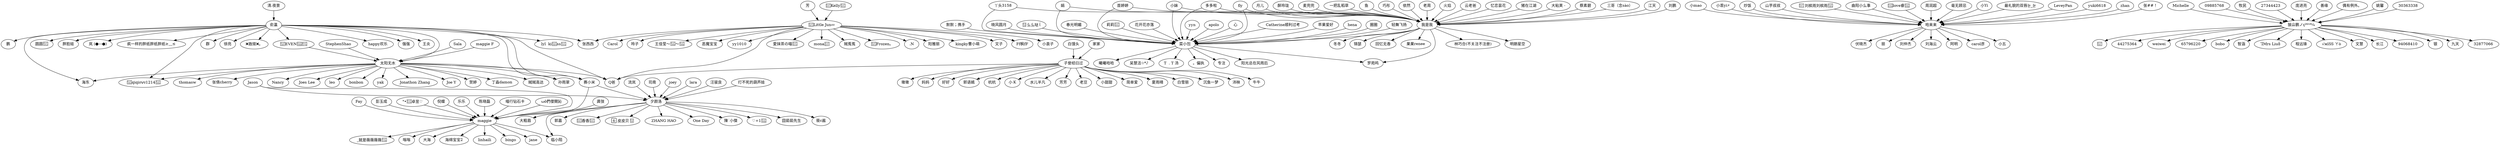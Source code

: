 strict digraph  {
	"清.夜景" -> 俞瀛;
	花开花亦落 -> 菜小包;
	俞瀛 -> 徐亮;
	俞瀛 -> ❌救赎❌。;
	俞瀛 -> 🎏EVEN💋🍰;
	俞瀛 -> happy欢乐;
	俞瀛 -> 强强;
	俞瀛 -> 王炎;
	俞瀛 -> 太阳无水;
	俞瀛 -> 孙雨翠;
	俞瀛 -> "lyl  ki💄ss👄";
	俞瀛 -> 鹏;
	俞瀛 -> 赛小米;
	俞瀛 -> 圆圆🍒;
	俞瀛 -> 胖脸娃;
	俞瀛 -> "岚 (●––●)";
	俞瀛 -> 疯一样的胖纸胖纸胖纸≥﹏≤;
	俞瀛 -> 张西西;
	俞瀛 -> Q爸;
	俞瀛 -> 海东;
	俞瀛 -> 🎊qiqiಠ౪ಠ1214🎊;
	俞瀛 -> 群;
	刘鹏 -> 我是我;
	👑Kelly💓 -> "👣Little Jun💤";
	龚弢 -> maggie;
	小mao -> 哈来来;
	StephenShao -> 太阳无水;
	圈圈 -> 菜小包;
	家家 -> 子曾经曰过;
	白馒头 -> 子曾经曰过;
	流岚 -> 夕颜洛;
	小乖yi⚡️ -> 哈来来;
	轻舞飞扬 -> 菜小包;
	Fay -> maggie;
	月儿 -> 我是我;
	醉玲珑 -> 我是我;
	芳 -> "👣Little Jun💤";
	彭玉成 -> maggie;
	Michelle -> 狼尛鹏ノç²º¹³¼;
	°•🐠卓昱♡ -> maggie;
	Sala -> 太阳无水;
	🎏EVEN💋🍰 -> 太阳无水;
	麦兜兜 -> 我是我;
	"maggie F" -> 太阳无水;
	炒饭 -> 哈来来;
	09885768 -> 狼尛鹏ノç²º¹³¼;
	子曾经曰过 -> 老豆;
	子曾经曰过 -> 小甜甜;
	子曾经曰过 -> 简单爱;
	子曾经曰过 -> 夏雨晴;
	子曾经曰过 -> 白雪丽;
	子曾经曰过 -> 沉鱼一梦;
	子曾经曰过 -> 沛秧;
	子曾经曰过 -> 牛牛;
	子曾经曰过 -> 墩墩;
	子曾经曰过 -> 妈妈;
	子曾经曰过 -> 好好;
	子曾经曰过 -> 郭语嫣;
	子曾经曰过 -> 杭杭;
	子曾经曰过 -> "小 K";
	子曾经曰过 -> Q爸;
	子曾经曰过 -> 水儿半凡;
	子曾经曰过 -> 芳芳;
	牧民 -> 狼尛鹏ノç²º¹³¼;
	一把乱稻草 -> 我是我;
	司南 -> 夕颜洛;
	"👣Little Jun💤" -> 愛抹茶の喵🐳;
	"👣Little Jun💤" -> mona🙇;
	"👣Little Jun💤" -> 贼菟菟;
	"👣Little Jun💤" -> 💓Frozen。;
	"👣Little Jun💤" -> ".N";
	"👣Little Jun💤" -> 张西西;
	"👣Little Jun💤" -> 阳雅丽;
	"👣Little Jun💤" -> kingky曹小萌;
	"👣Little Jun💤" -> 文子;
	"👣Little Jun💤" -> Q爸;
	"👣Little Jun💤" -> Ff枫fF;
	"👣Little Jun💤" -> 小袁子;
	"👣Little Jun💤" -> Carol;
	"👣Little Jun💤" -> 玲子;
	"👣Little Jun💤" -> 王佳莹～🎀～🎀;
	"👣Little Jun💤" -> 恶魔宝宝;
	"👣Little Jun💤" -> yy1010;
	默默；携手 -> 菜小包;
	鱼 -> 我是我;
	joey -> 夕颜洛;
	丫头3158 -> 我是我;
	丫头3158 -> 菜小包;
	山芋叔叔 -> 哈来来;
	"👑 刘槟雨刘槟雨🎉" -> 哈来来;
	27344423 -> 狼尛鹏ノç²º¹³¼;
	倪蝶 -> maggie;
	巧彤 -> 我是我;
	庞进亮 -> 狼尛鹏ノç²º¹³¼;
	善缘 -> 狼尛鹏ノç²º¹³¼;
	晓风圆月 -> 菜小包;
	" 么么哒 " -> 菜小包;
	娟 -> 我是我;
	娟 -> 菜小包;
	偶有例外。 -> 狼尛鹏ノç²º¹³¼;
	乐乐 -> maggie;
	依然 -> 我是我;
	姚馨 -> 狼尛鹏ノç²º¹³¼;
	太阳无水 -> "Joes Lee";
	太阳无水 -> 孙雨翠;
	太阳无水 -> leo;
	太阳无水 -> bonbon;
	太阳无水 -> 赛小米;
	太阳无水 -> yak;
	太阳无水 -> "Jonathon Zhang";
	太阳无水 -> "Joe Y";
	太阳无水 -> 贺婷;
	太阳无水 -> 丁淼damon;
	太阳无水 -> 贼贼高达;
	太阳无水 -> thomasw;
	太阳无水 -> Q爸;
	太阳无水 -> 张倩cherry;
	太阳无水 -> 海东;
	太阳无水 -> 🎊qiqiಠ౪ಠ1214🎊;
	太阳无水 -> Nancy;
	陈晓磊 -> maggie;
	老周 -> 我是我;
	春光明媚 -> 菜小包;
	首婷婷 -> 我是我;
	首婷婷 -> 菜小包;
	30363338 -> 狼尛鹏ノç²º¹³¼;
	lara -> 夕颜洛;
	火焰 -> 我是我;
	莉莉💒 -> 菜小包;
	喵行钻石卡 -> maggie;
	曲阳小么事 -> 哈来来;
	ωǒ們偠開訫 -> maggie;
	汪骏良 -> 夕颜洛;
	狼尛鹏ノç²º¹³¼ -> 💬;
	狼尛鹏ノç²º¹³¼ -> 44275364;
	狼尛鹏ノç²º¹³¼ -> weiwei;
	狼尛鹏ノç²º¹³¼ -> 65796220;
	狼尛鹏ノç²º¹³¼ -> bobo;
	狼尛鹏ノç²º¹³¼ -> 智涵;
	狼尛鹏ノç²º¹³¼ -> "Mrs Liu";
	狼尛鹏ノç²º¹³¼ -> 程远锋;
	狼尛鹏ノç²º¹³¼ -> "√мīSS ㄚò";
	狼尛鹏ノç²º¹³¼ -> 文慧;
	狼尛鹏ノç²º¹³¼ -> 长江;
	狼尛鹏ノç²º¹³¼ -> 94068410;
	狼尛鹏ノç²º¹³¼ -> 银;
	狼尛鹏ノç²º¹³¼ -> 九天;
	狼尛鹏ノç²º¹³¼ -> 32877066;
	🐰love睿💝 -> 哈来来;
	小妹 -> 我是我;
	小妹 -> 菜小包;
	周润超 -> 哈来来;
	毫无顾忌 -> 哈来来;
	Jason -> 夕颜洛;
	Jason -> maggie;
	赛小米 -> 夕颜洛;
	赛小米 -> maggie;
	云老爸 -> 我是我;
	打不死的葫芦娃 -> 夕颜洛;
	夕颜洛 -> "♡+1💭";
	夕颜洛 -> maggie;
	夕颜洛 -> 囧茹茹先生;
	夕颜洛 -> 筱c酱;
	夕颜洛 -> 大粗眉;
	夕颜洛 -> 临小陌;
	夕颜洛 -> 郭嘉;
	夕颜洛 -> 💓香香💓;
	夕颜洛 -> " 皮皮贝 ";
	夕颜洛 -> "ZHANG HAO";
	夕颜洛 -> "One Day";
	夕颜洛 -> 陳˙小傑;
	小Yi -> 哈来来;
	maggie -> linhaili;
	maggie -> bingo;
	maggie -> jane;
	maggie -> 临小陌;
	maggie -> _就是薇薇薇薇🌸;
	maggie -> 嗡嗡;
	maggie -> 大海;
	maggie -> 海绵宝宝2;
	忆恋昙花 -> 我是我;
	猪在江湖 -> 我是我;
	多多啦 -> 我是我;
	多多啦 -> 菜小包;
	yyn -> 菜小包;
	最礼貌的双唇눈_눈 -> 哈来来;
	LeveyPan -> 哈来来;
	apolo -> 菜小包;
	心 -> 菜小包;
	"大粘荚 -" -> 我是我;
	yuki6618 -> 哈来来;
	fly -> 我是我;
	fly -> 菜小包;
	蔡素碧 -> 我是我;
	三哥（念sào） -> 我是我;
	zhan -> 哈来来;
	江天 -> 我是我;
	"张##！" -> 哈来来;
	Catherine顺利过考 -> 菜小包;
	苹果爱好 -> 菜小包;
	我是我 -> 菜小包;
	我是我 -> 罗苑鸣;
	我是我 -> "林巧合(不关注不注册)";
	我是我 -> 明朗星空;
	我是我 -> 冬冬;
	我是我 -> 锦瑟;
	我是我 -> 回忆无香;
	我是我 -> 果果renee;
	hena -> 菜小包;
	哈来来 -> 伏晓杰;
	哈来来 -> 丽;
	哈来来 -> 刘仲杰;
	哈来来 -> 刘海云;
	哈来来 -> 阿明;
	哈来来 -> carol彦;
	哈来来 -> 小五;
	菜小包 -> 罗苑鸣;
	菜小包 -> 专注;
	菜小包 -> 阳光总在风雨后;
	菜小包 -> 曦曦哈哈;
	菜小包 -> "吴慧洁☆*♪";
	菜小包 -> "T  . T 汤";
	菜小包 -> 。偏执;
}
